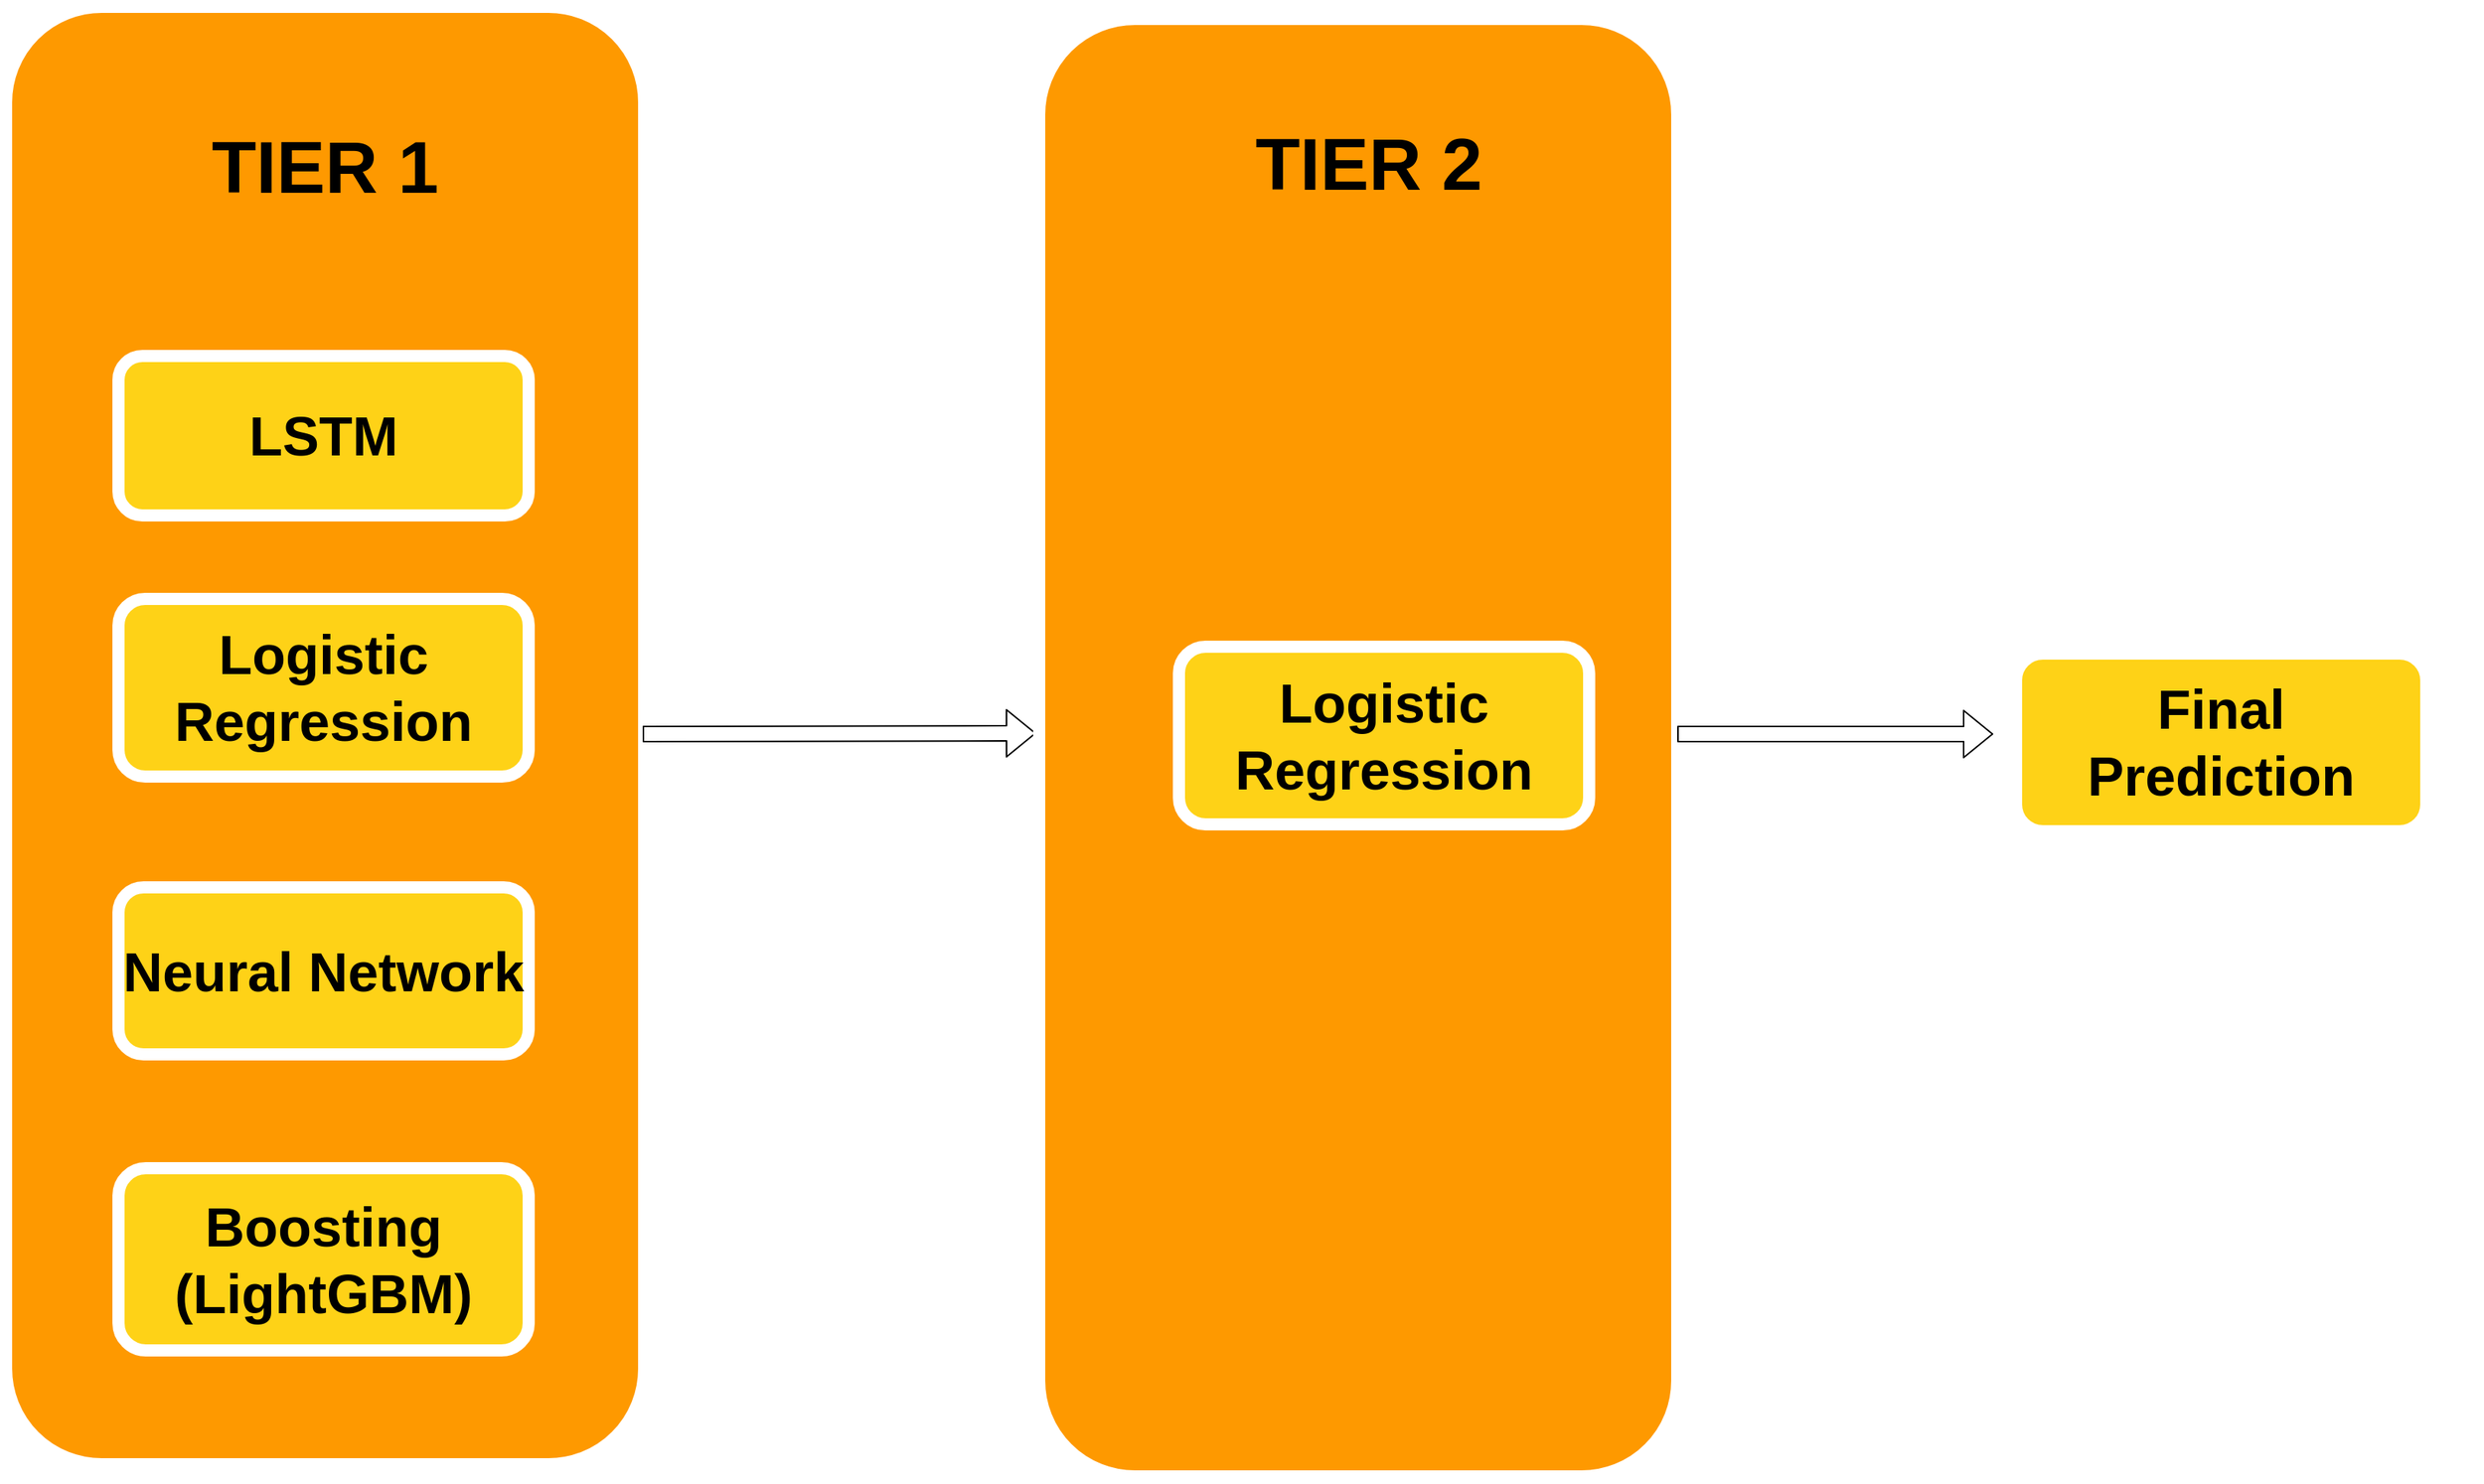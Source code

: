 <mxfile version="11.3.0" type="device" pages="1"><diagram name="Page-1" id="12e1b939-464a-85fe-373e-61e167be1490"><mxGraphModel dx="2816" dy="1404" grid="1" gridSize="10" guides="1" tooltips="1" connect="1" arrows="1" fold="1" page="1" pageScale="1.5" pageWidth="1169" pageHeight="826" background="#ffffff" math="0" shadow="0"><root><mxCell id="0"/><mxCell id="1" parent="0"/><mxCell id="60da8b9f42644d3a-31" value="" style="whiteSpace=wrap;html=1;rounded=1;shadow=0;strokeWidth=8;fontSize=20;align=center;fillColor=#FE9900;strokeColor=#FFFFFF;" parent="1" vertex="1"><mxGeometry x="82" y="132.5" width="420" height="960" as="geometry"/></mxCell><mxCell id="60da8b9f42644d3a-2" value="&lt;font style=&quot;font-size: 36px&quot;&gt;&lt;b&gt;LSTM&lt;/b&gt;&lt;/font&gt;" style="whiteSpace=wrap;html=1;rounded=1;shadow=0;strokeWidth=8;fontSize=20;align=center;fillColor=#FED217;strokeColor=#FFFFFF;" parent="1" vertex="1"><mxGeometry x="156" y="362.5" width="270" height="105" as="geometry"/></mxCell><mxCell id="60da8b9f42644d3a-19" value="Forms&lt;div&gt;Calls-to-Action&lt;/div&gt;&lt;div&gt;Landing Pages&lt;/div&gt;" style="text;html=1;strokeColor=none;fillColor=none;align=center;verticalAlign=middle;whiteSpace=wrap;rounded=0;shadow=0;fontSize=14;fontColor=#FFFFFF;" parent="1" vertex="1"><mxGeometry x="502" y="712.5" width="280" height="90" as="geometry"/></mxCell><mxCell id="60da8b9f42644d3a-21" value="" style="line;strokeWidth=2;html=1;rounded=0;shadow=0;fontSize=27;align=center;fillColor=none;strokeColor=#FFFFFF;" parent="1" vertex="1"><mxGeometry x="522" y="692.5" width="240" height="10" as="geometry"/></mxCell><mxCell id="60da8b9f42644d3a-32" value="DELIGHT" style="text;html=1;strokeColor=none;fillColor=none;align=center;verticalAlign=middle;whiteSpace=wrap;rounded=0;shadow=0;fontSize=27;fontColor=#FFFFFF;fontStyle=1" parent="1" vertex="1"><mxGeometry x="972" y="395.5" width="280" height="60" as="geometry"/></mxCell><mxCell id="60da8b9f42644d3a-33" value="Events&lt;div&gt;Social Inbox&lt;/div&gt;&lt;div&gt;Smart Content&lt;/div&gt;" style="text;html=1;strokeColor=none;fillColor=none;align=center;verticalAlign=middle;whiteSpace=wrap;rounded=0;shadow=0;fontSize=14;fontColor=#FFFFFF;" parent="1" vertex="1"><mxGeometry x="972" y="695.5" width="280" height="90" as="geometry"/></mxCell><mxCell id="60da8b9f42644d3a-34" value="" style="line;strokeWidth=2;html=1;rounded=0;shadow=0;fontSize=27;align=center;fillColor=none;strokeColor=#FFFFFF;" parent="1" vertex="1"><mxGeometry x="992" y="455.5" width="240" height="10" as="geometry"/></mxCell><mxCell id="60da8b9f42644d3a-35" value="" style="line;strokeWidth=2;html=1;rounded=0;shadow=0;fontSize=27;align=center;fillColor=none;strokeColor=#FFFFFF;" parent="1" vertex="1"><mxGeometry x="992" y="675.5" width="240" height="10" as="geometry"/></mxCell><mxCell id="SPfE2lgikFDZg_YOccro-4" value="&lt;font style=&quot;font-size: 36px&quot;&gt;&lt;b&gt;Logistic Regression&lt;/b&gt;&lt;/font&gt;" style="whiteSpace=wrap;html=1;rounded=1;shadow=0;strokeWidth=8;fontSize=20;align=center;fillColor=#FED217;strokeColor=#FFFFFF;" vertex="1" parent="1"><mxGeometry x="156" y="522.5" width="270" height="117" as="geometry"/></mxCell><mxCell id="SPfE2lgikFDZg_YOccro-5" value="&lt;font style=&quot;font-size: 36px&quot;&gt;&lt;b&gt;Neural Network&lt;/b&gt;&lt;/font&gt;" style="whiteSpace=wrap;html=1;rounded=1;shadow=0;strokeWidth=8;fontSize=20;align=center;fillColor=#FED217;strokeColor=#FFFFFF;" vertex="1" parent="1"><mxGeometry x="156" y="712.5" width="270" height="110" as="geometry"/></mxCell><mxCell id="SPfE2lgikFDZg_YOccro-6" value="&lt;b&gt;&lt;font style=&quot;font-size: 36px&quot;&gt;Boosting&lt;br&gt;(LightGBM)&lt;/font&gt;&lt;br&gt;&lt;/b&gt;" style="whiteSpace=wrap;html=1;rounded=1;shadow=0;strokeWidth=8;fontSize=20;align=center;fillColor=#FED217;strokeColor=#FFFFFF;" vertex="1" parent="1"><mxGeometry x="156" y="897.5" width="270" height="120" as="geometry"/></mxCell><mxCell id="SPfE2lgikFDZg_YOccro-10" value="" style="shape=flexArrow;endArrow=classic;html=1;" edge="1" parent="1"><mxGeometry width="50" height="50" relative="1" as="geometry"><mxPoint x="501" y="611.5" as="sourcePoint"/><mxPoint x="760" y="611" as="targetPoint"/></mxGeometry></mxCell><mxCell id="SPfE2lgikFDZg_YOccro-12" value="CLOSE" style="text;html=1;strokeColor=none;fillColor=none;align=center;verticalAlign=middle;whiteSpace=wrap;rounded=0;shadow=0;fontSize=27;fontColor=#FFFFFF;fontStyle=1" vertex="1" parent="1"><mxGeometry x="1432" y="218" width="280" height="60" as="geometry"/></mxCell><mxCell id="SPfE2lgikFDZg_YOccro-13" value="Email&lt;div&gt;Signals&lt;/div&gt;&lt;div&gt;Workflows&lt;/div&gt;" style="text;html=1;strokeColor=none;fillColor=none;align=center;verticalAlign=middle;whiteSpace=wrap;rounded=0;shadow=0;fontSize=14;fontColor=#FFFFFF;" vertex="1" parent="1"><mxGeometry x="1432" y="518" width="280" height="90" as="geometry"/></mxCell><mxCell id="SPfE2lgikFDZg_YOccro-14" value="" style="line;strokeWidth=2;html=1;rounded=0;shadow=0;fontSize=27;align=center;fillColor=none;strokeColor=#FFFFFF;" vertex="1" parent="1"><mxGeometry x="1452" y="278" width="240" height="10" as="geometry"/></mxCell><mxCell id="SPfE2lgikFDZg_YOccro-15" value="" style="line;strokeWidth=2;html=1;rounded=0;shadow=0;fontSize=27;align=center;fillColor=none;strokeColor=#FFFFFF;" vertex="1" parent="1"><mxGeometry x="1452" y="498" width="240" height="10" as="geometry"/></mxCell><mxCell id="SPfE2lgikFDZg_YOccro-22" value="&lt;b&gt;&lt;font style=&quot;font-size: 48px&quot;&gt;TIER 1&lt;/font&gt;&lt;/b&gt;" style="text;html=1;strokeColor=none;fillColor=none;align=center;verticalAlign=middle;whiteSpace=wrap;rounded=0;" vertex="1" parent="1"><mxGeometry x="177" y="207.5" width="230" height="60" as="geometry"/></mxCell><mxCell id="SPfE2lgikFDZg_YOccro-25" value="" style="whiteSpace=wrap;html=1;rounded=1;shadow=0;strokeWidth=8;fontSize=20;align=center;fillColor=#FE9900;strokeColor=#FFFFFF;" vertex="1" parent="1"><mxGeometry x="762" y="140.5" width="420" height="960" as="geometry"/></mxCell><mxCell id="SPfE2lgikFDZg_YOccro-27" value="&lt;b&gt;&lt;font style=&quot;font-size: 48px&quot;&gt;TIER 2&lt;/font&gt;&lt;/b&gt;" style="text;html=1;strokeColor=none;fillColor=none;align=center;verticalAlign=middle;whiteSpace=wrap;rounded=0;" vertex="1" parent="1"><mxGeometry x="864" y="205.5" width="230" height="60" as="geometry"/></mxCell><mxCell id="SPfE2lgikFDZg_YOccro-28" value="&lt;font style=&quot;font-size: 36px&quot;&gt;&lt;b&gt;Logistic Regression&lt;/b&gt;&lt;/font&gt;" style="whiteSpace=wrap;html=1;rounded=1;shadow=0;strokeWidth=8;fontSize=20;align=center;fillColor=#FED217;strokeColor=#FFFFFF;" vertex="1" parent="1"><mxGeometry x="854" y="554" width="270" height="117" as="geometry"/></mxCell><mxCell id="SPfE2lgikFDZg_YOccro-29" value="" style="shape=flexArrow;endArrow=classic;html=1;" edge="1" parent="1"><mxGeometry width="50" height="50" relative="1" as="geometry"><mxPoint x="1182" y="611.5" as="sourcePoint"/><mxPoint x="1390" y="611.5" as="targetPoint"/></mxGeometry></mxCell><mxCell id="SPfE2lgikFDZg_YOccro-30" value="&lt;font style=&quot;font-size: 36px&quot;&gt;&lt;b&gt;Final Prediction&lt;/b&gt;&lt;/font&gt;" style="whiteSpace=wrap;html=1;rounded=1;shadow=0;strokeWidth=8;fontSize=20;align=center;fillColor=#FED217;strokeColor=#FFFFFF;" vertex="1" parent="1"><mxGeometry x="1405" y="558.5" width="270" height="117" as="geometry"/></mxCell></root></mxGraphModel></diagram></mxfile>